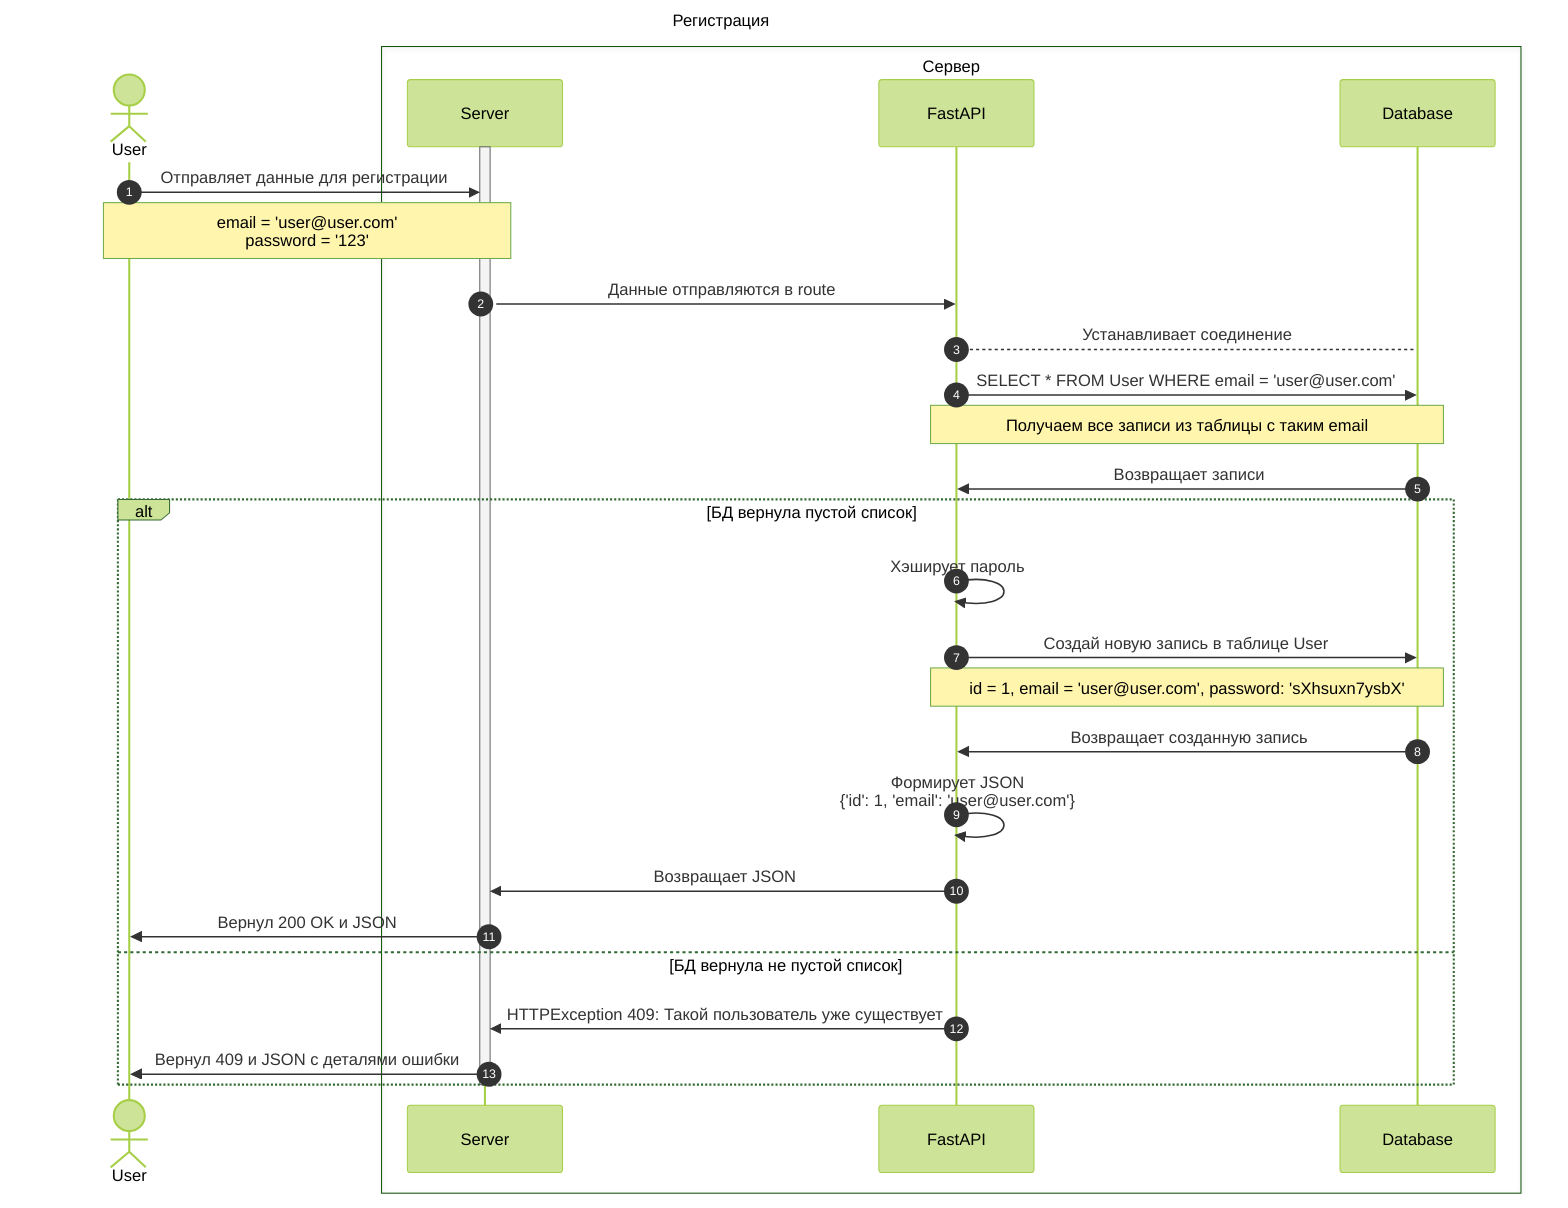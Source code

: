 ---
title: Регистрация
config:
  theme: forest
---
sequenceDiagram
    autonumber

    actor U as User
    box transparent Сервер
        participant S as Server
        participant App as FastAPI
        participant DB as Database
    end

    
activate S

    U ->> S: Отправляет данные для регистрации
    Note over U,S: email = 'user@user.com'<br/>password = '123'

    S ->> App: Данные отправляются в route

    App --> DB: Устанавливает соединение
    App ->> DB: SELECT * FROM User WHERE email = 'user@user.com'
    Note over App,DB: Получаем все записи из таблицы с таким email

    DB ->> App: Возвращает записи

    alt БД вернула пустой список
        App ->> App: Хэширует пароль
        App ->> DB: Создай новую запись в таблице User
        Note over App, DB: id = 1, email = 'user@user.com', password: 'sXhsuxn7ysbX'
        DB ->> App: Возвращает созданную запись
        App ->> App: Формирует JSON<br/> {'id': 1, 'email': 'user@user.com'}
        App ->> S: Возвращает JSON
        S ->> U: Вернул 200 OK и JSON
    else БД вернула не пустой список
        App ->> S: HTTPException 409: Такой пользователь уже существует
        S ->> U: Вернул 409 и JSON с деталями ошибки
    end

deactivate S